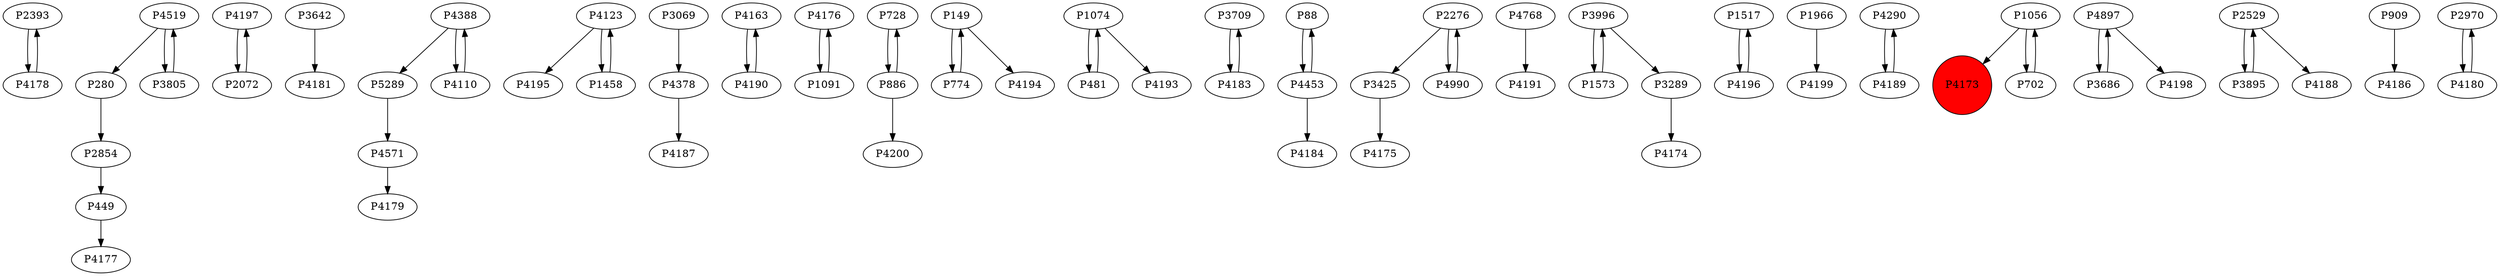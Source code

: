 digraph {
	P2393 -> P4178
	P280 -> P2854
	P4197 -> P2072
	P4519 -> P3805
	P3642 -> P4181
	P5289 -> P4571
	P4519 -> P280
	P4123 -> P4195
	P4378 -> P4187
	P4163 -> P4190
	P4176 -> P1091
	P728 -> P886
	P149 -> P774
	P1074 -> P481
	P1074 -> P4193
	P4571 -> P4179
	P2072 -> P4197
	P3805 -> P4519
	P3709 -> P4183
	P88 -> P4453
	P3425 -> P4175
	P3069 -> P4378
	P4388 -> P5289
	P2854 -> P449
	P4768 -> P4191
	P886 -> P728
	P3289 -> P4174
	P4183 -> P3709
	P1517 -> P4196
	P1573 -> P3996
	P1966 -> P4199
	P4453 -> P88
	P4290 -> P4189
	P774 -> P149
	P4189 -> P4290
	P1458 -> P4123
	P1056 -> P4173
	P149 -> P4194
	P4897 -> P3686
	P886 -> P4200
	P3996 -> P3289
	P2276 -> P4990
	P2276 -> P3425
	P4897 -> P4198
	P4110 -> P4388
	P4453 -> P4184
	P4190 -> P4163
	P2529 -> P3895
	P1056 -> P702
	P4178 -> P2393
	P3996 -> P1573
	P481 -> P1074
	P4123 -> P1458
	P3686 -> P4897
	P449 -> P4177
	P909 -> P4186
	P4990 -> P2276
	P4388 -> P4110
	P3895 -> P2529
	P1091 -> P4176
	P2970 -> P4180
	P4180 -> P2970
	P702 -> P1056
	P4196 -> P1517
	P2529 -> P4188
	P4173 [shape=circle]
	P4173 [style=filled]
	P4173 [fillcolor=red]
}